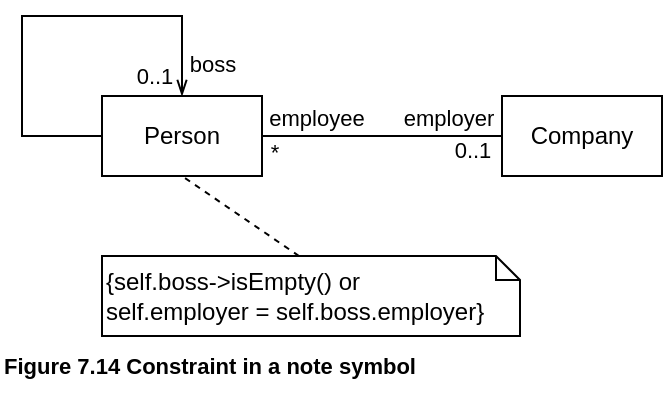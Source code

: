<mxfile version="21.6.8" type="device" pages="3">
  <diagram name="7.14" id="gRcm6fGwzQKYP0KnRMhP">
    <mxGraphModel dx="880" dy="511" grid="1" gridSize="10" guides="1" tooltips="1" connect="1" arrows="1" fold="1" page="1" pageScale="1" pageWidth="1169" pageHeight="827" math="0" shadow="0">
      <root>
        <mxCell id="0" />
        <mxCell id="1" parent="0" />
        <mxCell id="xpIXBFO6cKKJZHc2GPW6-1" style="edgeStyle=orthogonalEdgeStyle;rounded=0;orthogonalLoop=1;jettySize=auto;html=1;exitX=1;exitY=0.5;exitDx=0;exitDy=0;entryX=0;entryY=0.5;entryDx=0;entryDy=0;endArrow=none;endFill=0;" edge="1" parent="1" source="xpIXBFO6cKKJZHc2GPW6-7" target="xpIXBFO6cKKJZHc2GPW6-8">
          <mxGeometry relative="1" as="geometry" />
        </mxCell>
        <mxCell id="xpIXBFO6cKKJZHc2GPW6-2" value="employee" style="edgeLabel;html=1;align=center;verticalAlign=middle;resizable=0;points=[];" vertex="1" connectable="0" parent="xpIXBFO6cKKJZHc2GPW6-1">
          <mxGeometry x="-0.5" y="-4" relative="1" as="geometry">
            <mxPoint x="-3" y="-13" as="offset" />
          </mxGeometry>
        </mxCell>
        <mxCell id="xpIXBFO6cKKJZHc2GPW6-3" value="employer" style="edgeLabel;html=1;align=center;verticalAlign=middle;resizable=0;points=[];" vertex="1" connectable="0" parent="xpIXBFO6cKKJZHc2GPW6-1">
          <mxGeometry x="0.417" y="-1" relative="1" as="geometry">
            <mxPoint x="8" y="-10" as="offset" />
          </mxGeometry>
        </mxCell>
        <mxCell id="xpIXBFO6cKKJZHc2GPW6-4" value="*" style="edgeLabel;html=1;align=center;verticalAlign=middle;resizable=0;points=[];" vertex="1" connectable="0" parent="xpIXBFO6cKKJZHc2GPW6-1">
          <mxGeometry x="-0.15" y="-2" relative="1" as="geometry">
            <mxPoint x="-45" y="6" as="offset" />
          </mxGeometry>
        </mxCell>
        <mxCell id="xpIXBFO6cKKJZHc2GPW6-5" value="0..1" style="edgeLabel;html=1;align=center;verticalAlign=middle;resizable=0;points=[];" vertex="1" connectable="0" parent="xpIXBFO6cKKJZHc2GPW6-1">
          <mxGeometry x="0.767" y="-1" relative="1" as="geometry">
            <mxPoint x="-1" y="6" as="offset" />
          </mxGeometry>
        </mxCell>
        <mxCell id="xpIXBFO6cKKJZHc2GPW6-6" value="0..1" style="edgeLabel;html=1;align=center;verticalAlign=middle;resizable=0;points=[];" vertex="1" connectable="0" parent="xpIXBFO6cKKJZHc2GPW6-1">
          <mxGeometry x="0.767" y="-1" relative="1" as="geometry">
            <mxPoint x="-160" y="-31" as="offset" />
          </mxGeometry>
        </mxCell>
        <mxCell id="xpIXBFO6cKKJZHc2GPW6-7" value="Person" style="html=1;whiteSpace=wrap;" vertex="1" parent="1">
          <mxGeometry x="51" y="50" width="80" height="40" as="geometry" />
        </mxCell>
        <mxCell id="xpIXBFO6cKKJZHc2GPW6-8" value="Company" style="html=1;whiteSpace=wrap;" vertex="1" parent="1">
          <mxGeometry x="251" y="50" width="80" height="40" as="geometry" />
        </mxCell>
        <mxCell id="xpIXBFO6cKKJZHc2GPW6-9" style="edgeStyle=orthogonalEdgeStyle;rounded=0;orthogonalLoop=1;jettySize=auto;html=1;exitX=0;exitY=0.5;exitDx=0;exitDy=0;entryX=0.5;entryY=0;entryDx=0;entryDy=0;endArrow=openThin;endFill=0;" edge="1" parent="1" source="xpIXBFO6cKKJZHc2GPW6-7" target="xpIXBFO6cKKJZHc2GPW6-7">
          <mxGeometry relative="1" as="geometry">
            <Array as="points">
              <mxPoint x="11" y="70" />
              <mxPoint x="11" y="10" />
              <mxPoint x="91" y="10" />
            </Array>
          </mxGeometry>
        </mxCell>
        <mxCell id="xpIXBFO6cKKJZHc2GPW6-10" value="boss" style="edgeLabel;html=1;align=center;verticalAlign=middle;resizable=0;points=[];" vertex="1" connectable="0" parent="xpIXBFO6cKKJZHc2GPW6-9">
          <mxGeometry x="0.818" y="-3" relative="1" as="geometry">
            <mxPoint x="18" y="4" as="offset" />
          </mxGeometry>
        </mxCell>
        <mxCell id="xpIXBFO6cKKJZHc2GPW6-11" style="rounded=0;orthogonalLoop=1;jettySize=auto;html=1;exitX=0;exitY=0;exitDx=98.5;exitDy=0;exitPerimeter=0;entryX=0.5;entryY=1;entryDx=0;entryDy=0;dashed=1;endArrow=none;endFill=0;" edge="1" parent="1" source="xpIXBFO6cKKJZHc2GPW6-12" target="xpIXBFO6cKKJZHc2GPW6-7">
          <mxGeometry relative="1" as="geometry" />
        </mxCell>
        <mxCell id="xpIXBFO6cKKJZHc2GPW6-12" value="{self.boss-&amp;gt;isEmpty() or&lt;br&gt;self.employer = self.boss.employer}" style="shape=note;size=12;whiteSpace=wrap;html=1;align=left;" vertex="1" parent="1">
          <mxGeometry x="51" y="130" width="209" height="40" as="geometry" />
        </mxCell>
        <mxCell id="xpIXBFO6cKKJZHc2GPW6-13" value="&lt;b&gt;Figure 7.14 Constraint in a note symbol&lt;/b&gt;" style="text;html=1;align=left;verticalAlign=middle;resizable=0;points=[];autosize=1;strokeColor=none;fillColor=none;fontSize=11;fontFamily=Helvetica;fontColor=default;" vertex="1" parent="1">
          <mxGeometry y="170" width="230" height="30" as="geometry" />
        </mxCell>
      </root>
    </mxGraphModel>
  </diagram>
  <diagram id="mxUwWRewd3f7jGtFRVnZ" name="7.15">
    <mxGraphModel dx="880" dy="511" grid="1" gridSize="10" guides="1" tooltips="1" connect="1" arrows="1" fold="1" page="1" pageScale="1" pageWidth="1169" pageHeight="827" math="0" shadow="0">
      <root>
        <mxCell id="0" />
        <mxCell id="1" parent="0" />
        <mxCell id="8zVbLrPoDfADeZY75k5p-1" value="Stack" style="swimlane;fontStyle=1;align=center;verticalAlign=top;childLayout=stackLayout;horizontal=1;startSize=26;horizontalStack=0;resizeParent=1;resizeParentMax=0;resizeLast=0;collapsible=1;marginBottom=0;whiteSpace=wrap;html=1;" vertex="1" parent="1">
          <mxGeometry x="10" y="10" width="160" height="100" as="geometry">
            <mxRectangle width="70" height="30" as="alternateBounds" />
          </mxGeometry>
        </mxCell>
        <mxCell id="8zVbLrPoDfADeZY75k5p-2" value="size : Integer {size &amp;gt;= 0}" style="text;strokeColor=none;fillColor=none;align=left;verticalAlign=top;spacingLeft=4;spacingRight=4;overflow=hidden;rotatable=0;points=[[0,0.5],[1,0.5]];portConstraint=eastwest;whiteSpace=wrap;html=1;" vertex="1" parent="8zVbLrPoDfADeZY75k5p-1">
          <mxGeometry y="26" width="160" height="26" as="geometry" />
        </mxCell>
        <mxCell id="8zVbLrPoDfADeZY75k5p-3" value="" style="line;strokeWidth=1;fillColor=none;align=left;verticalAlign=middle;spacingTop=-1;spacingLeft=3;spacingRight=3;rotatable=0;labelPosition=right;points=[];portConstraint=eastwest;strokeColor=inherit;" vertex="1" parent="8zVbLrPoDfADeZY75k5p-1">
          <mxGeometry y="52" width="160" height="8" as="geometry" />
        </mxCell>
        <mxCell id="8zVbLrPoDfADeZY75k5p-4" value="push()&lt;br&gt;pop()" style="text;strokeColor=none;fillColor=none;align=left;verticalAlign=top;spacingLeft=4;spacingRight=4;overflow=hidden;rotatable=0;points=[[0,0.5],[1,0.5]];portConstraint=eastwest;whiteSpace=wrap;html=1;" vertex="1" parent="8zVbLrPoDfADeZY75k5p-1">
          <mxGeometry y="60" width="160" height="40" as="geometry" />
        </mxCell>
        <mxCell id="8zVbLrPoDfADeZY75k5p-5" value="&lt;b&gt;Figure 7.15 Constraint attached to an attribute&lt;/b&gt;" style="text;html=1;align=left;verticalAlign=middle;resizable=0;points=[];autosize=1;strokeColor=none;fillColor=none;fontSize=11;fontFamily=Helvetica;fontColor=default;" vertex="1" parent="1">
          <mxGeometry x="10" y="110" width="260" height="30" as="geometry" />
        </mxCell>
      </root>
    </mxGraphModel>
  </diagram>
  <diagram id="cJ2bl4M_CCrKVv6Dmqx7" name="7.16">
    <mxGraphModel dx="880" dy="511" grid="1" gridSize="10" guides="1" tooltips="1" connect="1" arrows="1" fold="1" page="1" pageScale="1" pageWidth="1169" pageHeight="827" math="0" shadow="0">
      <root>
        <mxCell id="0" />
        <mxCell id="1" parent="0" />
        <mxCell id="5GK8UuzB0MoT2S2MhqYb-1" style="rounded=0;orthogonalLoop=1;jettySize=auto;html=1;exitX=1;exitY=0.5;exitDx=0;exitDy=0;entryX=0;entryY=0.5;entryDx=0;entryDy=0;endArrow=none;endFill=0;" edge="1" parent="1" source="5GK8UuzB0MoT2S2MhqYb-3" target="5GK8UuzB0MoT2S2MhqYb-4">
          <mxGeometry relative="1" as="geometry" />
        </mxCell>
        <mxCell id="5GK8UuzB0MoT2S2MhqYb-2" style="rounded=0;orthogonalLoop=1;jettySize=auto;html=1;exitX=1;exitY=0.5;exitDx=0;exitDy=0;entryX=0;entryY=0.5;entryDx=0;entryDy=0;endArrow=none;endFill=0;" edge="1" parent="1" source="5GK8UuzB0MoT2S2MhqYb-3" target="5GK8UuzB0MoT2S2MhqYb-5">
          <mxGeometry relative="1" as="geometry" />
        </mxCell>
        <mxCell id="5GK8UuzB0MoT2S2MhqYb-3" value="Account" style="html=1;whiteSpace=wrap;" vertex="1" parent="1">
          <mxGeometry y="40" width="80" height="40" as="geometry" />
        </mxCell>
        <mxCell id="5GK8UuzB0MoT2S2MhqYb-4" value="Person" style="html=1;whiteSpace=wrap;" vertex="1" parent="1">
          <mxGeometry x="200" width="80" height="40" as="geometry" />
        </mxCell>
        <mxCell id="5GK8UuzB0MoT2S2MhqYb-5" value="Corporation" style="html=1;whiteSpace=wrap;" vertex="1" parent="1">
          <mxGeometry x="200" y="80" width="80" height="40" as="geometry" />
        </mxCell>
        <mxCell id="5GK8UuzB0MoT2S2MhqYb-6" value="{xor}" style="endArrow=none;startArrow=none;endFill=0;startFill=0;endSize=8;html=1;verticalAlign=bottom;dashed=1;labelBackgroundColor=none;rounded=0;" edge="1" parent="1">
          <mxGeometry x="-0.012" y="16" width="160" relative="1" as="geometry">
            <mxPoint x="140" y="44" as="sourcePoint" />
            <mxPoint x="150" y="84" as="targetPoint" />
            <mxPoint as="offset" />
          </mxGeometry>
        </mxCell>
        <mxCell id="5GK8UuzB0MoT2S2MhqYb-7" value="&lt;b&gt;Figure 7.16 {xor} constraint&lt;/b&gt;" style="text;html=1;align=left;verticalAlign=middle;resizable=0;points=[];autosize=1;strokeColor=none;fillColor=none;fontSize=11;fontFamily=Helvetica;fontColor=default;" vertex="1" parent="1">
          <mxGeometry y="120" width="170" height="30" as="geometry" />
        </mxCell>
      </root>
    </mxGraphModel>
  </diagram>
</mxfile>
